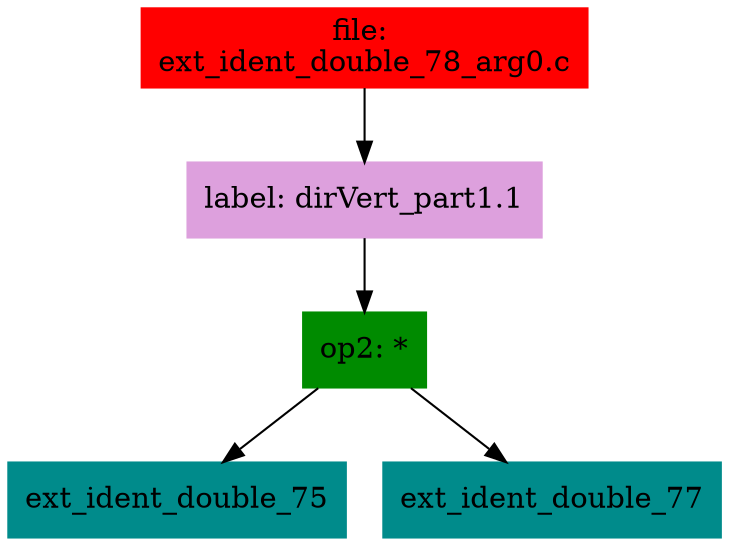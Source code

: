 digraph G {
node [shape=box]

0 [label="file: 
ext_ident_double_78_arg0.c",color=red, style=filled]
1 [label="label: dirVert_part1.1",color=plum, style=filled]
0 -> 1
2 [label="op2: *",color=green4, style=filled]
1 -> 2
3 [label="ext_ident_double_75",color=cyan4, style=filled]
2 -> 3
8 [label="ext_ident_double_77",color=cyan4, style=filled]
2 -> 8


}

